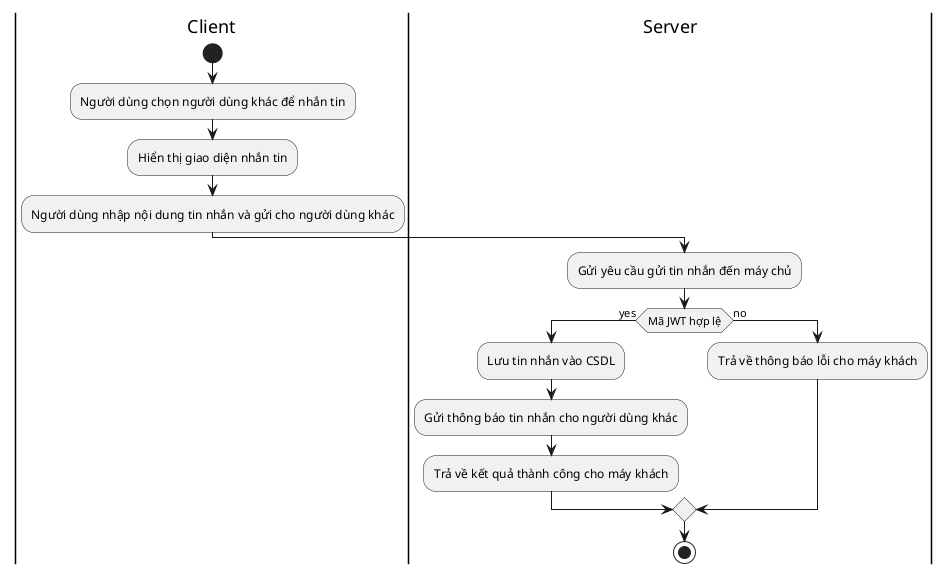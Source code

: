 @startuml
|Client|
start
:Người dùng chọn người dùng khác để nhắn tin;
:Hiển thị giao diện nhắn tin;
:Người dùng nhập nội dung tin nhắn và gửi cho người dùng khác;
|Server|
:Gửi yêu cầu gửi tin nhắn đến máy chủ;
if (Mã JWT hợp lệ) then (yes)
    :Lưu tin nhắn vào CSDL;
    :Gửi thông báo tin nhắn cho người dùng khác;
    :Trả về kết quả thành công cho máy khách;
else (no)
    :Trả về thông báo lỗi cho máy khách;
endif
stop
@enduml
